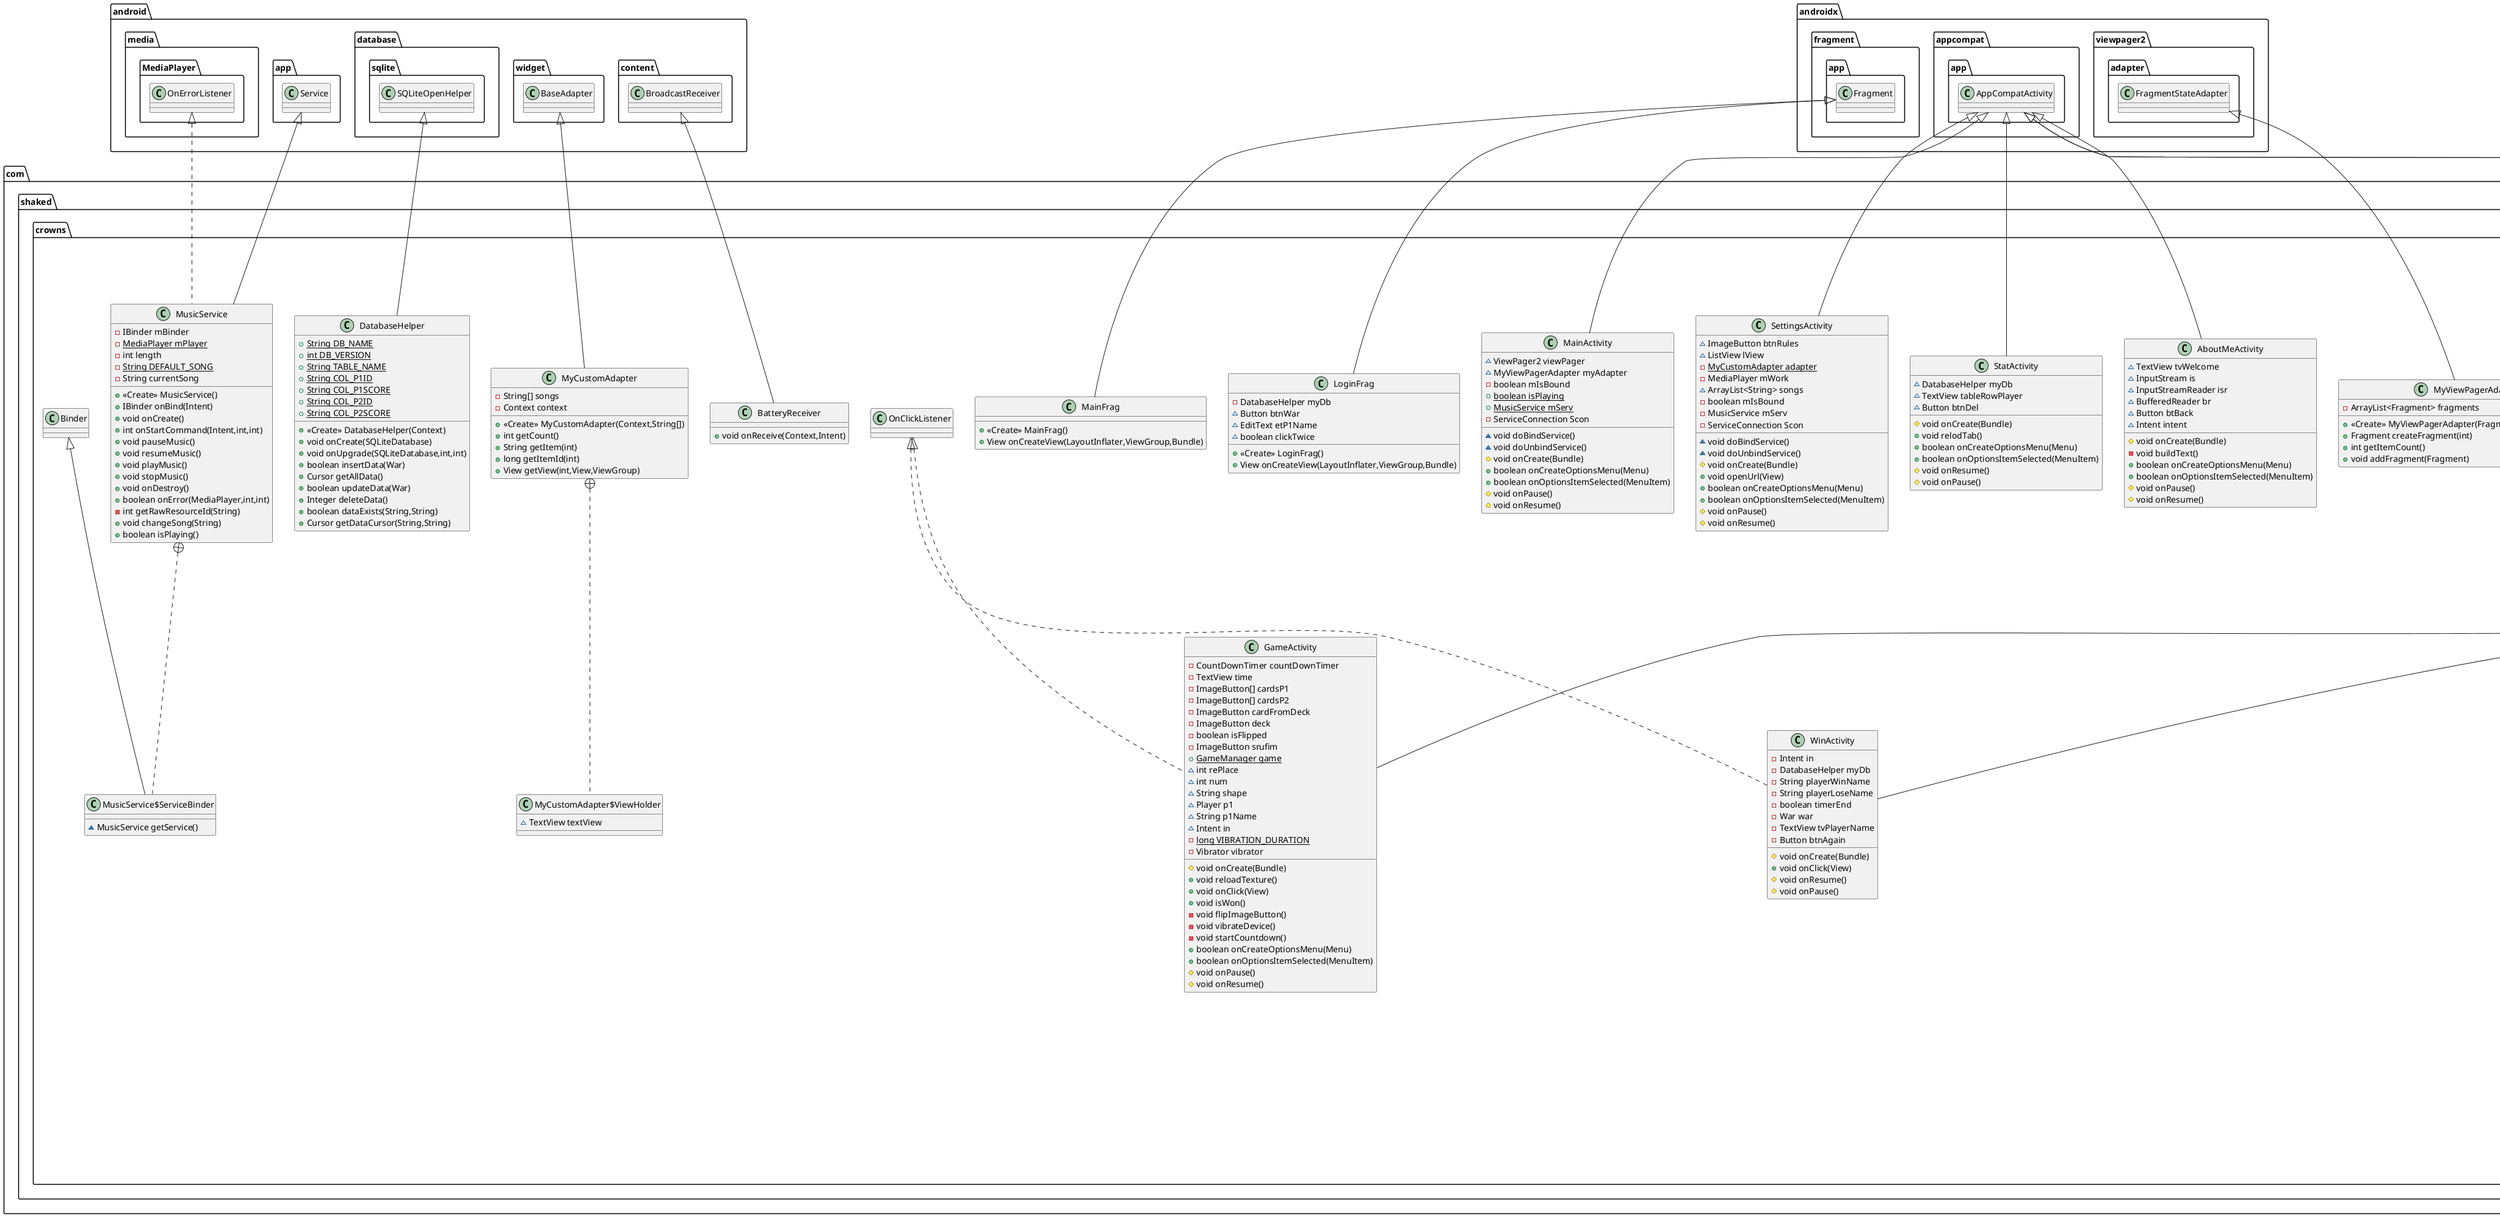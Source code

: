 @startuml
class com.shaked.crowns.MainActivity {
~ ViewPager2 viewPager
~ MyViewPagerAdapter myAdapter
- boolean mIsBound
+ {static} boolean isPlaying
+ {static} MusicService mServ
- ServiceConnection Scon
~ void doBindService()
~ void doUnbindService()
# void onCreate(Bundle)
+ boolean onCreateOptionsMenu(Menu)
+ boolean onOptionsItemSelected(MenuItem)
# void onPause()
# void onResume()
}


class com.shaked.crowns.Player {
- String name
- Siege siege
+ <<Create>> Player(String,Siege)
+ String getName()
+ void setName(String)
+ Siege getSiege()
+ void setSiege(Siege)
+ boolean isFinalRound()
+ String toString()
}


class com.shaked.crowns.Siege {
- ArrayList<Tower> qk
- ArrayList<Tower> line1
- ArrayList<Tower> line2
+ <<Create>> Siege(Card,Card,Deck)
+ ArrayList<Tower> getQk()
+ ArrayList<Tower> getLine1()
+ ArrayList<Tower> getLine2()
- void fillSiege(Deck)
- int finalPlace(Tower[])
- boolean exist(Tower[],Card)
- int foundPlace(Tower[],Card)
+ boolean isLine1Empty()
+ boolean isLine2Empty()
+ boolean isLineQKEmpty()
+ boolean isEmpty()
+ String toString()
}


class com.shaked.crowns.GameActivity {
- CountDownTimer countDownTimer
- TextView time
- ImageButton[] cardsP1
- ImageButton[] cardsP2
- ImageButton cardFromDeck
- ImageButton deck
- boolean isFlipped
- ImageButton srufim
+ {static} GameManager game
~ int rePlace
~ int num
~ String shape
~ Player p1
~ String p1Name
~ Intent in
- {static} long VIBRATION_DURATION
- Vibrator vibrator
# void onCreate(Bundle)
+ void reloadTexture()
+ void onClick(View)
+ void isWon()
- void flipImageButton()
- void vibrateDevice()
- void startCountdown()
+ boolean onCreateOptionsMenu(Menu)
+ boolean onOptionsItemSelected(MenuItem)
# void onPause()
# void onResume()
}


class com.shaked.crowns.WinActivity {
- Intent in
- DatabaseHelper myDb
- String playerWinName
- String playerLoseName
- boolean timerEnd
- War war
- TextView tvPlayerName
- Button btnAgain
# void onCreate(Bundle)
+ void onClick(View)
# void onResume()
# void onPause()
}


class com.shaked.crowns.MyViewPagerAdapter {
- ArrayList<Fragment> fragments
+ <<Create>> MyViewPagerAdapter(FragmentManager,Lifecycle)
+ Fragment createFragment(int)
+ int getItemCount()
+ void addFragment(Fragment)
}


class com.shaked.crowns.DatabaseHelper {
+ {static} String DB_NAME
+ {static} int DB_VERSION
+ {static} String TABLE_NAME
+ {static} String COL_P1ID
+ {static} String COL_P1SCORE
+ {static} String COL_P2ID
+ {static} String COL_P2SCORE
+ <<Create>> DatabaseHelper(Context)
+ void onCreate(SQLiteDatabase)
+ void onUpgrade(SQLiteDatabase,int,int)
+ boolean insertData(War)
+ Cursor getAllData()
+ boolean updateData(War)
+ Integer deleteData()
+ boolean dataExists(String,String)
+ Cursor getDataCursor(String,String)
}


class com.shaked.crowns.AboutMeActivity {
~ TextView tvWelcome
~ InputStream is
~ InputStreamReader isr
~ BufferedReader br
~ Button btBack
~ Intent intent
# void onCreate(Bundle)
- void buildText()
+ boolean onCreateOptionsMenu(Menu)
+ boolean onOptionsItemSelected(MenuItem)
# void onPause()
# void onResume()
}


class com.shaked.crowns.GameManager {
- Player[] players
~ int kTurn
- Deck gameDeck
- Deck burnDeck
- Card deckCard
- Activity activity
+ <<Create>> GameManager(Activity)
+ void resetGame()
+ String deckCardToString()
+ Player[] getPlayers()
+ void setPlayers(Player[])
+ int getK()
+ void setK(int)
+ void setDeckCard(Card)
+ Card getDeckCard()
+ Player getPlayerTurn()
+ Player getPlayerNotTurn()
+ Player getPlayer(int)
+ Deck getDeckGame()
+ Deck getBurnGame()
+ void setPlayersName(String,String)
+ void nextTurn()
+ void pickCard()
+ void doBurn(Card)
+ void resetDeckAfterAllBurn()
+ boolean makeATurn(int,int)
+ Card returnCard(int,int)
+ String giveCard(int,int)
}


class com.shaked.crowns.Deck {
- Stack<Card> deck
+ <<Create>> Deck()
+ int getSize()
+ void fill()
+ void addCard(Card)
+ Card removeCard()
+ void shuffle()
+ String toString()
}


class com.shaked.crowns.StatActivity {
~ DatabaseHelper myDb
~ TextView tableRowPlayer
~ Button btnDel
# void onCreate(Bundle)
+ void relodTab()
+ boolean onCreateOptionsMenu(Menu)
+ boolean onOptionsItemSelected(MenuItem)
# void onResume()
# void onPause()
}


class com.shaked.crowns.Tower {
- Stack<Card> cards
+ <<Create>> Tower(Card)
+ Stack<Card> getCards()
+ void setCards(Stack<Card>)
+ Card getCard()
+ int getSize()
+ void addCard(Card)
+ Card removeCard()
+ boolean isFull()
+ String toString()
}


class com.shaked.crowns.LoginFrag {
- DatabaseHelper myDb
~ Button btnWar
~ EditText etP1Name
~ boolean clickTwice
+ <<Create>> LoginFrag()
+ View onCreateView(LayoutInflater,ViewGroup,Bundle)
}


class com.shaked.crowns.War {
- String p1Name
- String p2Name
- int p1Scor
- int p2Scor
+ <<Create>> War(String,String,int,int)
+ <<Create>> War(String,String)
+ String getP1Name()
+ void setP1Name(String)
+ String getP2Name()
+ void setP2Name(String)
+ int getP1Scor()
+ void setP1Scor(int)
+ int getP2Scor()
+ void setP2Scor(int)
+ boolean isSameWar(War)
+ String toString()
}


class com.shaked.crowns.MusicService {
- IBinder mBinder
- {static} MediaPlayer mPlayer
- int length
- {static} String DEFAULT_SONG
- String currentSong
+ <<Create>> MusicService()
+ IBinder onBind(Intent)
+ void onCreate()
+ int onStartCommand(Intent,int,int)
+ void pauseMusic()
+ void resumeMusic()
+ void playMusic()
+ void stopMusic()
+ void onDestroy()
+ boolean onError(MediaPlayer,int,int)
- int getRawResourceId(String)
+ void changeSong(String)
+ boolean isPlaying()
}


class com.shaked.crowns.MusicService$ServiceBinder {
~ MusicService getService()
}

class com.shaked.crowns.Card {
- int num
- String shape
+ <<Create>> Card(int,String)
+ int getNum()
+ void setNum(int)
+ String getShape()
+ void setShape(String)
+ boolean equalsCard(Card)
+ boolean equalsNum(int)
+ String toString()
}


class com.shaked.crowns.MainFrag {
+ <<Create>> MainFrag()
+ View onCreateView(LayoutInflater,ViewGroup,Bundle)
}

class com.shaked.crowns.MyCustomAdapter {
- String[] songs
- Context context
+ <<Create>> MyCustomAdapter(Context,String[])
+ int getCount()
+ String getItem(int)
+ long getItemId(int)
+ View getView(int,View,ViewGroup)
}


class com.shaked.crowns.MyCustomAdapter$ViewHolder {
~ TextView textView
}

class com.shaked.crowns.BatteryReceiver {
+ void onReceive(Context,Intent)
}

class com.shaked.crowns.SettingsActivity {
~ ImageButton btnRules
~ ListView lView
- {static} MyCustomAdapter adapter
- MediaPlayer mWork
~ ArrayList<String> songs
- boolean mIsBound
- MusicService mServ
- ServiceConnection Scon
~ void doBindService()
~ void doUnbindService()
# void onCreate(Bundle)
+ void openUrl(View)
+ boolean onCreateOptionsMenu(Menu)
+ boolean onOptionsItemSelected(MenuItem)
# void onPause()
# void onResume()
}




androidx.appcompat.app.AppCompatActivity <|-- com.shaked.crowns.MainActivity
com.shaked.crowns.OnClickListener <|.. com.shaked.crowns.GameActivity
androidx.appcompat.app.AppCompatActivity <|-- com.shaked.crowns.GameActivity
com.shaked.crowns.OnClickListener <|.. com.shaked.crowns.WinActivity
androidx.appcompat.app.AppCompatActivity <|-- com.shaked.crowns.WinActivity
androidx.viewpager2.adapter.FragmentStateAdapter <|-- com.shaked.crowns.MyViewPagerAdapter
android.database.sqlite.SQLiteOpenHelper <|-- com.shaked.crowns.DatabaseHelper
androidx.appcompat.app.AppCompatActivity <|-- com.shaked.crowns.AboutMeActivity
androidx.appcompat.app.AppCompatActivity <|-- com.shaked.crowns.StatActivity
androidx.fragment.app.Fragment <|-- com.shaked.crowns.LoginFrag
android.media.MediaPlayer.OnErrorListener <|.. com.shaked.crowns.MusicService
android.app.Service <|-- com.shaked.crowns.MusicService
com.shaked.crowns.MusicService +.. com.shaked.crowns.MusicService$ServiceBinder
com.shaked.crowns.Binder <|-- com.shaked.crowns.MusicService$ServiceBinder
androidx.fragment.app.Fragment <|-- com.shaked.crowns.MainFrag
android.widget.BaseAdapter <|-- com.shaked.crowns.MyCustomAdapter
com.shaked.crowns.MyCustomAdapter +.. com.shaked.crowns.MyCustomAdapter$ViewHolder
android.content.BroadcastReceiver <|-- com.shaked.crowns.BatteryReceiver
androidx.appcompat.app.AppCompatActivity <|-- com.shaked.crowns.SettingsActivity
@enduml